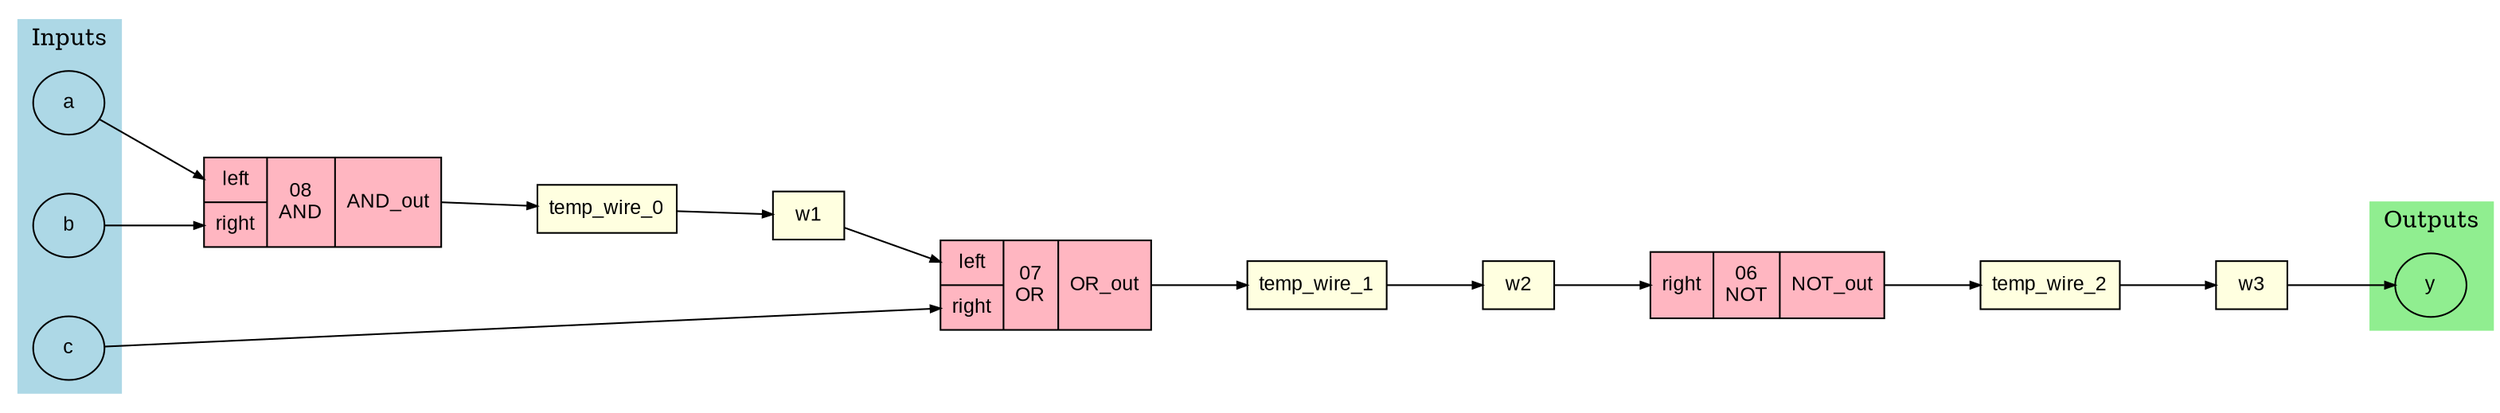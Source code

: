 digraph dead_code_example {
	graph [concentrate=false dpi=300 nodesep=0.5 ordering=out rankdir=LR ranksep=0.8 splines=polyline]
	node [fillcolor=white fontname=Arial fontsize=12 height=0.4 margin=0.1 penwidth=1.0 shape=record style=filled width=0.6]
	edge [arrowhead=normal arrowsize=0.6 fontname=Arial fontsize=10 penwidth=1.0]
	a [label=a fillcolor=lightblue shape=ellipse style=filled]
	b [label=b fillcolor=lightblue shape=ellipse style=filled]
	c [label=c fillcolor=lightblue shape=ellipse style=filled]
	y [label=y fillcolor=lightgreen shape=ellipse style=filled]
	w1 [label=w1 fillcolor=lightyellow shape=box style=filled]
	w2 [label=w2 fillcolor=lightyellow shape=box style=filled]
	w3 [label=w3 fillcolor=lightyellow shape=box style=filled]
	temp_wire_0 [label=temp_wire_0 fillcolor=lightyellow shape=box style=filled]
	temp_wire_1 [label=temp_wire_1 fillcolor=lightyellow shape=box style=filled]
	temp_wire_2 [label=temp_wire_2 fillcolor=lightyellow shape=box style=filled]
	w3 -> y
	temp_wire_2 -> w3
	op_NOT_06 [label="{{<A> right}|{06\nNOT}|<out> NOT_out}" fillcolor=lightpink shape=record style=filled]
	w2 -> op_NOT_06:A
	op_NOT_06:out -> temp_wire_2
	temp_wire_1 -> w2
	op_OR_07 [label="{{<A> left|<B> right}|{07\nOR}|<out> OR_out}" fillcolor=lightpink shape=record style=filled]
	w1 -> op_OR_07:A
	c -> op_OR_07:B
	op_OR_07:out -> temp_wire_1
	temp_wire_0 -> w1
	op_AND_08 [label="{{<A> left|<B> right}|{08\nAND}|<out> AND_out}" fillcolor=lightpink shape=record style=filled]
	a -> op_AND_08:A
	b -> op_AND_08:B
	op_AND_08:out -> temp_wire_0
	subgraph cluster_inputs {
		color=lightblue label=Inputs rank=source style=filled
		a
		b
		c
	}
	subgraph cluster_outputs {
		color=lightgreen label=Outputs rank=sink style=filled
		y
	}
}
